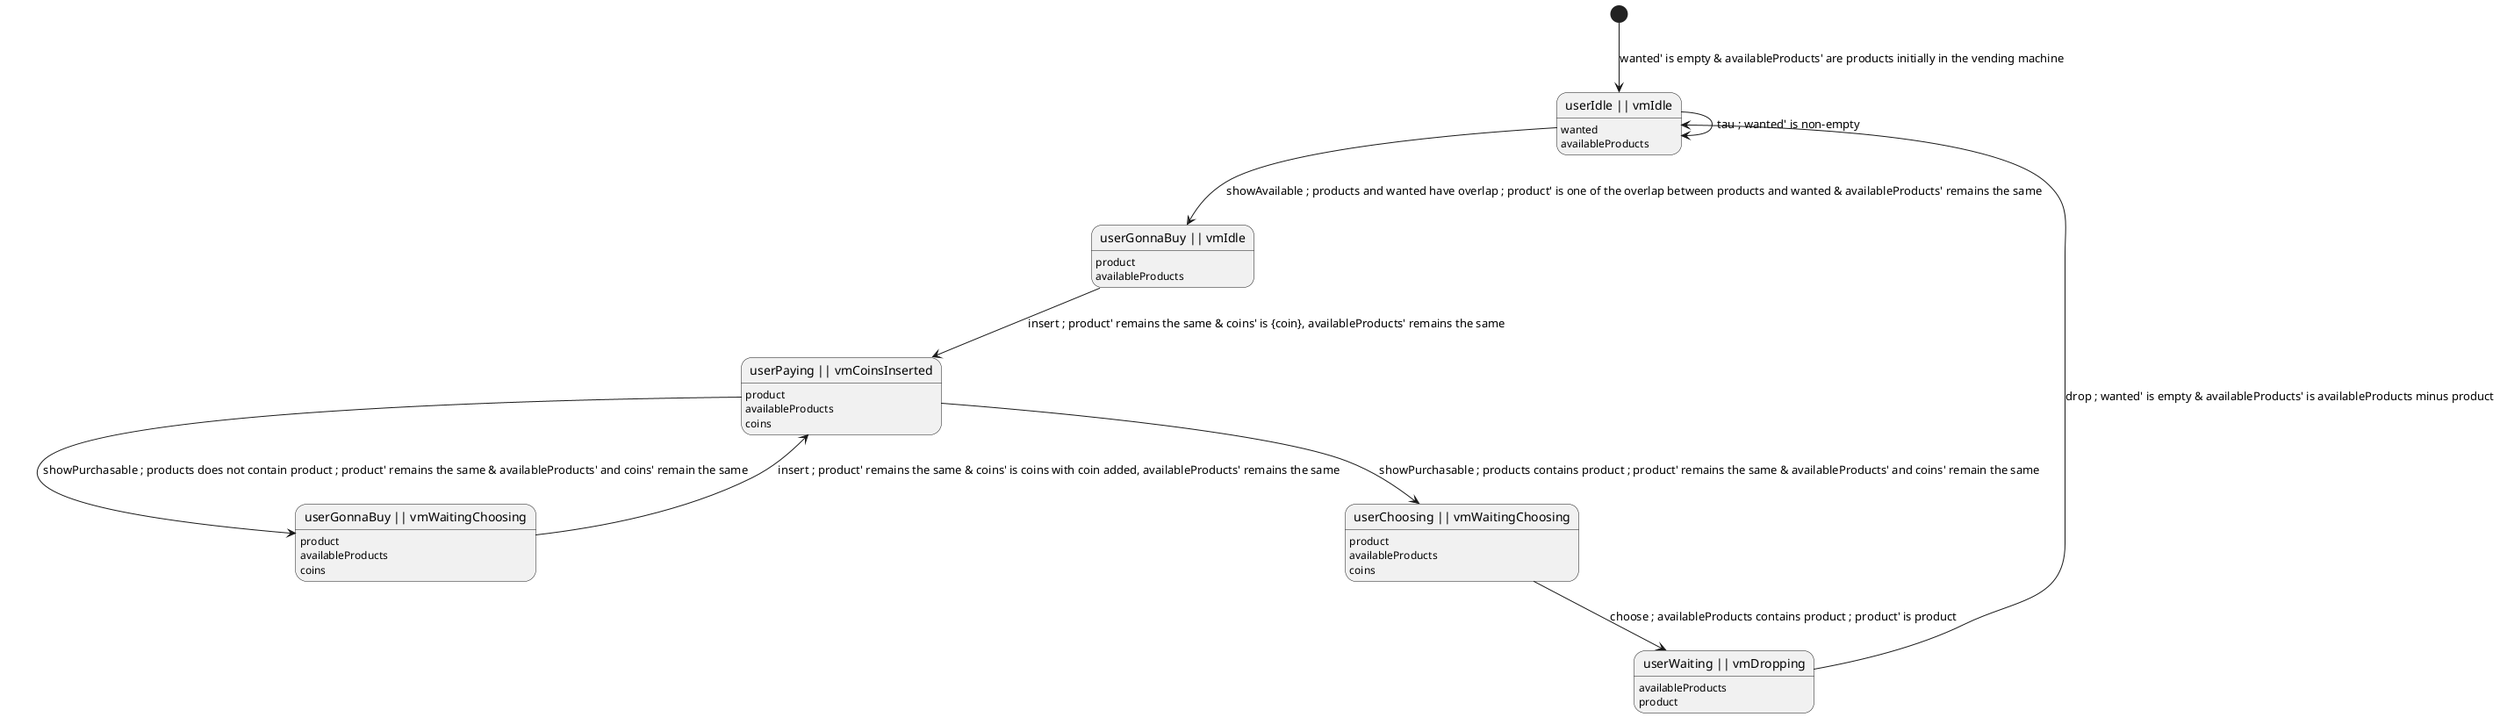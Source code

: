 @startuml
state "userIdle || vmIdle" as userIdle_vmIdle
userIdle_vmIdle: wanted
userIdle_vmIdle: availableProducts
state "userGonnaBuy || vmIdle" as userGonnaBuy_vmIdle
userGonnaBuy_vmIdle: product
userGonnaBuy_vmIdle: availableProducts
state "userPaying || vmCoinsInserted" as userPaying_vmCoinsInserted
userPaying_vmCoinsInserted: product
userPaying_vmCoinsInserted: availableProducts
userPaying_vmCoinsInserted: coins
state "userGonnaBuy || vmWaitingChoosing" as userGonnaBuy_vmWaitingChoosing
userGonnaBuy_vmWaitingChoosing: product
userGonnaBuy_vmWaitingChoosing: availableProducts
userGonnaBuy_vmWaitingChoosing: coins
state "userChoosing || vmWaitingChoosing" as userChoosing_vmWaitingChoosing
userChoosing_vmWaitingChoosing: product
userChoosing_vmWaitingChoosing: availableProducts
userChoosing_vmWaitingChoosing: coins
state "userWaiting || vmDropping" as userWaiting_vmDropping
userWaiting_vmDropping: availableProducts
userWaiting_vmDropping: product
[*] --> userIdle_vmIdle : wanted' is empty & availableProducts' are products initially in the vending machine
userIdle_vmIdle --> userIdle_vmIdle : tau ; wanted' is non-empty
userIdle_vmIdle --> userGonnaBuy_vmIdle : showAvailable ; products and wanted have overlap ; product' is one of the overlap between products and wanted & availableProducts' remains the same
userGonnaBuy_vmIdle --> userPaying_vmCoinsInserted : insert ; product' remains the same & coins' is {coin}, availableProducts' remains the same
userPaying_vmCoinsInserted --> userGonnaBuy_vmWaitingChoosing : showPurchasable ; products does not contain product ; product' remains the same & availableProducts' and coins' remain the same
userPaying_vmCoinsInserted --> userChoosing_vmWaitingChoosing : showPurchasable ; products contains product ; product' remains the same & availableProducts' and coins' remain the same
userGonnaBuy_vmWaitingChoosing --> userPaying_vmCoinsInserted : insert ; product' remains the same & coins' is coins with coin added, availableProducts' remains the same
userChoosing_vmWaitingChoosing --> userWaiting_vmDropping : choose ; availableProducts contains product ; product' is product
userWaiting_vmDropping --> userIdle_vmIdle : drop ; wanted' is empty & availableProducts' is availableProducts minus product
@enduml